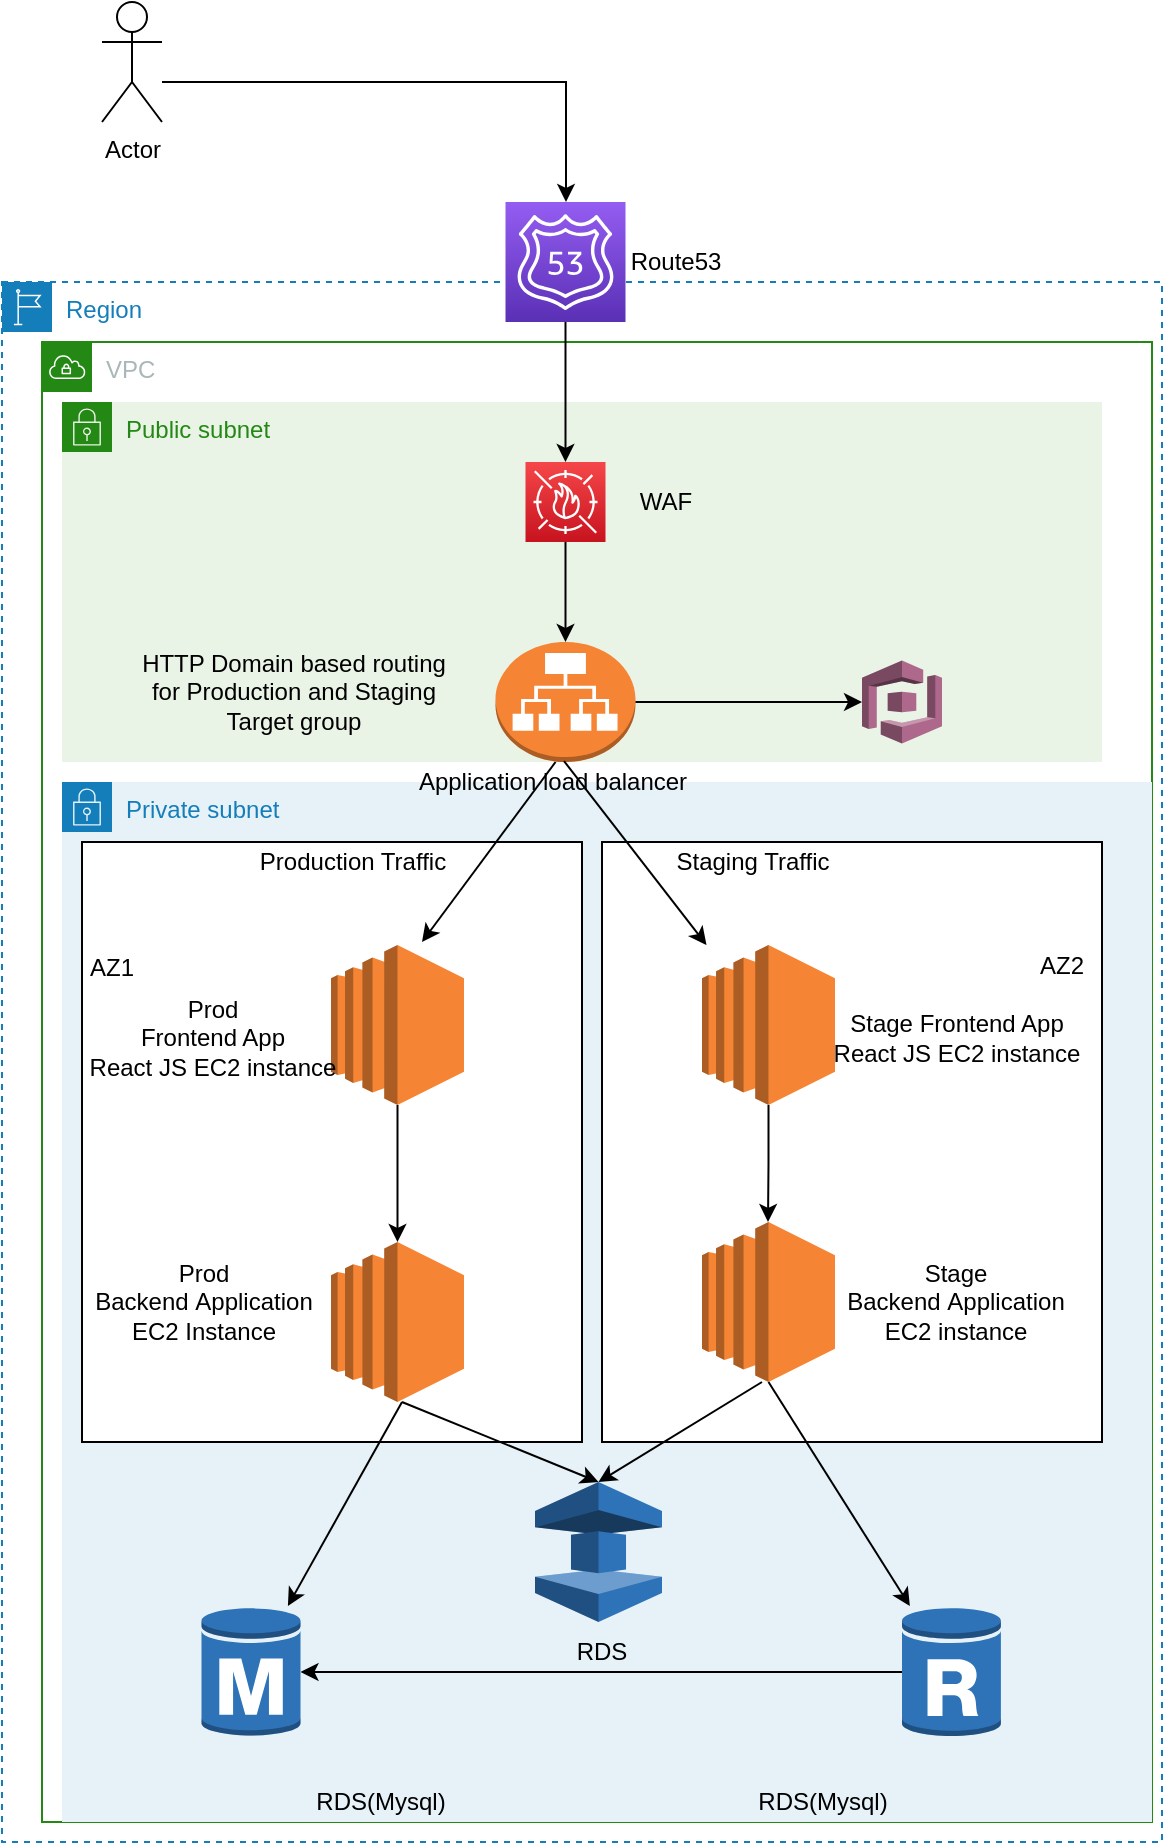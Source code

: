 <mxfile version="17.1.2" type="device"><diagram id="SXY8XiMmKAlIETdd4x62" name="Harsh"><mxGraphModel dx="2272" dy="1805" grid="1" gridSize="10" guides="1" tooltips="1" connect="1" arrows="1" fold="1" page="1" pageScale="1" pageWidth="850" pageHeight="1100" math="0" shadow="0"><root><mxCell id="gnNaXQEdxrWf7VpFW661-0"/><mxCell id="gnNaXQEdxrWf7VpFW661-1" parent="gnNaXQEdxrWf7VpFW661-0"/><mxCell id="yIE0OHiM1j3_RNA4ssFk-21" value="Region" style="points=[[0,0],[0.25,0],[0.5,0],[0.75,0],[1,0],[1,0.25],[1,0.5],[1,0.75],[1,1],[0.75,1],[0.5,1],[0.25,1],[0,1],[0,0.75],[0,0.5],[0,0.25]];outlineConnect=0;gradientColor=none;html=1;whiteSpace=wrap;fontSize=12;fontStyle=0;container=1;pointerEvents=0;collapsible=0;recursiveResize=0;shape=mxgraph.aws4.group;grIcon=mxgraph.aws4.group_region;strokeColor=#147EBA;fillColor=none;verticalAlign=top;align=left;spacingLeft=30;fontColor=#147EBA;dashed=1;" vertex="1" parent="gnNaXQEdxrWf7VpFW661-1"><mxGeometry x="-750" y="-920" width="580" height="780" as="geometry"/></mxCell><mxCell id="yIE0OHiM1j3_RNA4ssFk-22" value="VPC" style="points=[[0,0],[0.25,0],[0.5,0],[0.75,0],[1,0],[1,0.25],[1,0.5],[1,0.75],[1,1],[0.75,1],[0.5,1],[0.25,1],[0,1],[0,0.75],[0,0.5],[0,0.25]];outlineConnect=0;gradientColor=none;html=1;whiteSpace=wrap;fontSize=12;fontStyle=0;container=1;pointerEvents=0;collapsible=0;recursiveResize=0;shape=mxgraph.aws4.group;grIcon=mxgraph.aws4.group_vpc;strokeColor=#248814;fillColor=none;verticalAlign=top;align=left;spacingLeft=30;fontColor=#AAB7B8;dashed=0;" vertex="1" parent="yIE0OHiM1j3_RNA4ssFk-21"><mxGeometry x="20" y="30" width="555" height="740" as="geometry"/></mxCell><mxCell id="yIE0OHiM1j3_RNA4ssFk-25" value="Public subnet" style="points=[[0,0],[0.25,0],[0.5,0],[0.75,0],[1,0],[1,0.25],[1,0.5],[1,0.75],[1,1],[0.75,1],[0.5,1],[0.25,1],[0,1],[0,0.75],[0,0.5],[0,0.25]];outlineConnect=0;gradientColor=none;html=1;whiteSpace=wrap;fontSize=12;fontStyle=0;container=1;pointerEvents=0;collapsible=0;recursiveResize=0;shape=mxgraph.aws4.group;grIcon=mxgraph.aws4.group_security_group;grStroke=0;strokeColor=#248814;fillColor=#E9F3E6;verticalAlign=top;align=left;spacingLeft=30;fontColor=#248814;dashed=0;" vertex="1" parent="yIE0OHiM1j3_RNA4ssFk-22"><mxGeometry x="10" y="30" width="520" height="180" as="geometry"/></mxCell><mxCell id="yIE0OHiM1j3_RNA4ssFk-23" value="Private subnet" style="points=[[0,0],[0.25,0],[0.5,0],[0.75,0],[1,0],[1,0.25],[1,0.5],[1,0.75],[1,1],[0.75,1],[0.5,1],[0.25,1],[0,1],[0,0.75],[0,0.5],[0,0.25]];outlineConnect=0;gradientColor=none;html=1;whiteSpace=wrap;fontSize=12;fontStyle=0;container=1;pointerEvents=0;collapsible=0;recursiveResize=0;shape=mxgraph.aws4.group;grIcon=mxgraph.aws4.group_security_group;grStroke=0;strokeColor=#147EBA;fillColor=#E6F2F8;verticalAlign=top;align=left;spacingLeft=30;fontColor=#147EBA;dashed=0;" vertex="1" parent="yIE0OHiM1j3_RNA4ssFk-22"><mxGeometry x="10" y="220" width="545" height="520" as="geometry"/></mxCell><mxCell id="xyfa20m1eka1X40Ohe7T-33" value="" style="rounded=0;whiteSpace=wrap;html=1;" parent="yIE0OHiM1j3_RNA4ssFk-23" vertex="1"><mxGeometry x="270" y="30" width="250" height="300" as="geometry"/></mxCell><mxCell id="xyfa20m1eka1X40Ohe7T-32" value="" style="rounded=0;whiteSpace=wrap;html=1;" parent="yIE0OHiM1j3_RNA4ssFk-23" vertex="1"><mxGeometry x="10" y="30" width="250" height="300" as="geometry"/></mxCell><mxCell id="au56fe5zALeOuSNrdumo-6" value="" style="outlineConnect=0;dashed=0;verticalLabelPosition=bottom;verticalAlign=top;align=center;html=1;shape=mxgraph.aws3.application_load_balancer;fillColor=#F58534;gradientColor=none;" parent="yIE0OHiM1j3_RNA4ssFk-23" vertex="1"><mxGeometry x="216.75" y="-70" width="70" height="60" as="geometry"/></mxCell><mxCell id="au56fe5zALeOuSNrdumo-7" value="Application load balancer" style="text;html=1;align=center;verticalAlign=middle;resizable=0;points=[];autosize=1;" parent="yIE0OHiM1j3_RNA4ssFk-23" vertex="1"><mxGeometry x="170" y="-10" width="150" height="20" as="geometry"/></mxCell><mxCell id="au56fe5zALeOuSNrdumo-10" value="" style="endArrow=classic;html=1;exitX=0.429;exitY=1;exitDx=0;exitDy=0;exitPerimeter=0;" parent="yIE0OHiM1j3_RNA4ssFk-23" source="au56fe5zALeOuSNrdumo-6" edge="1"><mxGeometry width="50" height="50" relative="1" as="geometry"><mxPoint x="-100" y="30" as="sourcePoint"/><mxPoint x="180" y="80" as="targetPoint"/></mxGeometry></mxCell><mxCell id="au56fe5zALeOuSNrdumo-21" value="HTTP Domain based routing for Production and Staging Target group" style="text;html=1;strokeColor=none;fillColor=none;align=center;verticalAlign=middle;whiteSpace=wrap;rounded=0;" parent="yIE0OHiM1j3_RNA4ssFk-23" vertex="1"><mxGeometry x="31" y="-70" width="170" height="50" as="geometry"/></mxCell><mxCell id="r0flHCRjO10Zafcvvd4M-19" value="" style="edgeStyle=orthogonalEdgeStyle;rounded=0;orthogonalLoop=1;jettySize=auto;html=1;" parent="yIE0OHiM1j3_RNA4ssFk-23" source="ufBbwWNt0zJFckPdcI-L-1" target="au56fe5zALeOuSNrdumo-6" edge="1"><mxGeometry relative="1" as="geometry"/></mxCell><mxCell id="au56fe5zALeOuSNrdumo-31" value="" style="points=[[0,0,0],[0.25,0,0],[0.5,0,0],[0.75,0,0],[1,0,0],[0,1,0],[0.25,1,0],[0.5,1,0],[0.75,1,0],[1,1,0],[0,0.25,0],[0,0.5,0],[0,0.75,0],[1,0.25,0],[1,0.5,0],[1,0.75,0]];outlineConnect=0;fontColor=#232F3E;gradientColor=#945DF2;gradientDirection=north;fillColor=#5A30B5;strokeColor=#ffffff;dashed=0;verticalLabelPosition=bottom;verticalAlign=top;align=center;html=1;fontSize=12;fontStyle=0;aspect=fixed;shape=mxgraph.aws4.resourceIcon;resIcon=mxgraph.aws4.route_53;rounded=1;" parent="yIE0OHiM1j3_RNA4ssFk-23" vertex="1"><mxGeometry x="221.75" y="-290" width="60" height="60" as="geometry"/></mxCell><mxCell id="au56fe5zALeOuSNrdumo-32" value="Route53" style="text;html=1;strokeColor=none;fillColor=none;align=center;verticalAlign=middle;whiteSpace=wrap;rounded=0;" parent="yIE0OHiM1j3_RNA4ssFk-23" vertex="1"><mxGeometry x="286.75" y="-270" width="40" height="20" as="geometry"/></mxCell><mxCell id="au56fe5zALeOuSNrdumo-79" value="Production Traffic" style="text;html=1;align=center;verticalAlign=middle;resizable=0;points=[];autosize=1;" parent="yIE0OHiM1j3_RNA4ssFk-23" vertex="1"><mxGeometry x="90" y="30" width="110" height="20" as="geometry"/></mxCell><mxCell id="r0flHCRjO10Zafcvvd4M-1" value="" style="outlineConnect=0;dashed=0;verticalLabelPosition=bottom;verticalAlign=top;align=center;html=1;shape=mxgraph.aws3.ec2;fillColor=#F58534;gradientColor=none;" parent="yIE0OHiM1j3_RNA4ssFk-23" vertex="1"><mxGeometry x="134.5" y="81.5" width="66.5" height="80" as="geometry"/></mxCell><mxCell id="r0flHCRjO10Zafcvvd4M-2" value="Prod &lt;br&gt;Frontend App&lt;br&gt;React JS EC2 instance&lt;br&gt;" style="text;html=1;align=center;verticalAlign=middle;resizable=0;points=[];autosize=1;strokeColor=none;fillColor=none;" parent="yIE0OHiM1j3_RNA4ssFk-23" vertex="1"><mxGeometry x="5" y="103" width="140" height="50" as="geometry"/></mxCell><mxCell id="r0flHCRjO10Zafcvvd4M-5" value="" style="outlineConnect=0;dashed=0;verticalLabelPosition=bottom;verticalAlign=top;align=center;html=1;shape=mxgraph.aws3.elasticache;fillColor=#2E73B8;gradientColor=none;" parent="yIE0OHiM1j3_RNA4ssFk-23" vertex="1"><mxGeometry x="236.5" y="350" width="63.5" height="70" as="geometry"/></mxCell><mxCell id="r0flHCRjO10Zafcvvd4M-10" value="RDS(Mysql)" style="text;html=1;align=center;verticalAlign=middle;resizable=0;points=[];autosize=1;strokeColor=none;fillColor=none;" parent="yIE0OHiM1j3_RNA4ssFk-23" vertex="1"><mxGeometry x="119.25" y="500" width="80" height="20" as="geometry"/></mxCell><mxCell id="r0flHCRjO10Zafcvvd4M-11" value="RDS(Mysql)" style="text;html=1;align=center;verticalAlign=middle;resizable=0;points=[];autosize=1;strokeColor=none;fillColor=none;" parent="yIE0OHiM1j3_RNA4ssFk-23" vertex="1"><mxGeometry x="340" y="500" width="80" height="20" as="geometry"/></mxCell><mxCell id="r0flHCRjO10Zafcvvd4M-4" value="" style="outlineConnect=0;dashed=0;verticalLabelPosition=bottom;verticalAlign=top;align=center;html=1;shape=mxgraph.aws3.ec2;fillColor=#F58534;gradientColor=none;" parent="yIE0OHiM1j3_RNA4ssFk-23" vertex="1"><mxGeometry x="134.5" y="230" width="66.5" height="80" as="geometry"/></mxCell><mxCell id="r0flHCRjO10Zafcvvd4M-22" value="" style="edgeStyle=orthogonalEdgeStyle;rounded=0;orthogonalLoop=1;jettySize=auto;html=1;" parent="yIE0OHiM1j3_RNA4ssFk-23" source="r0flHCRjO10Zafcvvd4M-1" target="r0flHCRjO10Zafcvvd4M-4" edge="1"><mxGeometry relative="1" as="geometry"><Array as="points"><mxPoint x="200" y="270"/></Array></mxGeometry></mxCell><mxCell id="xyfa20m1eka1X40Ohe7T-26" value="" style="edgeStyle=orthogonalEdgeStyle;rounded=0;orthogonalLoop=1;jettySize=auto;html=1;" parent="yIE0OHiM1j3_RNA4ssFk-23" source="xyfa20m1eka1X40Ohe7T-8" edge="1"><mxGeometry relative="1" as="geometry"><mxPoint x="353" y="220" as="targetPoint"/></mxGeometry></mxCell><mxCell id="xyfa20m1eka1X40Ohe7T-8" value="" style="outlineConnect=0;dashed=0;verticalLabelPosition=bottom;verticalAlign=top;align=center;html=1;shape=mxgraph.aws3.ec2;fillColor=#F58534;gradientColor=none;" parent="yIE0OHiM1j3_RNA4ssFk-23" vertex="1"><mxGeometry x="320" y="81.5" width="66.5" height="80" as="geometry"/></mxCell><mxCell id="xyfa20m1eka1X40Ohe7T-19" value="Stage Frontend App&lt;br&gt;React JS EC2 instance&lt;br&gt;" style="text;html=1;align=center;verticalAlign=middle;resizable=0;points=[];autosize=1;strokeColor=none;fillColor=none;" parent="yIE0OHiM1j3_RNA4ssFk-23" vertex="1"><mxGeometry x="376.5" y="113" width="140" height="30" as="geometry"/></mxCell><mxCell id="xyfa20m1eka1X40Ohe7T-20" value="" style="outlineConnect=0;dashed=0;verticalLabelPosition=bottom;verticalAlign=top;align=center;html=1;shape=mxgraph.aws3.ec2;fillColor=#F58534;gradientColor=none;" parent="yIE0OHiM1j3_RNA4ssFk-23" vertex="1"><mxGeometry x="320" y="220" width="66.5" height="80" as="geometry"/></mxCell><mxCell id="xyfa20m1eka1X40Ohe7T-21" value="Stage &lt;br&gt;Backend&amp;nbsp;Application EC2 instance&lt;br&gt;" style="text;html=1;strokeColor=none;fillColor=none;align=center;verticalAlign=middle;whiteSpace=wrap;rounded=0;" parent="yIE0OHiM1j3_RNA4ssFk-23" vertex="1"><mxGeometry x="382.5" y="250" width="128" height="20" as="geometry"/></mxCell><mxCell id="xyfa20m1eka1X40Ohe7T-24" value="" style="endArrow=classic;html=1;exitX=0.54;exitY=-0.024;exitDx=0;exitDy=0;exitPerimeter=0;" parent="yIE0OHiM1j3_RNA4ssFk-23" target="xyfa20m1eka1X40Ohe7T-8" edge="1" source="au56fe5zALeOuSNrdumo-7"><mxGeometry width="50" height="50" relative="1" as="geometry"><mxPoint x="256.78" as="sourcePoint"/><mxPoint x="190" y="90" as="targetPoint"/></mxGeometry></mxCell><mxCell id="xyfa20m1eka1X40Ohe7T-25" value="" style="endArrow=classic;html=1;exitX=0.5;exitY=1;exitDx=0;exitDy=0;exitPerimeter=0;" parent="yIE0OHiM1j3_RNA4ssFk-23" source="xyfa20m1eka1X40Ohe7T-20" target="yIE0OHiM1j3_RNA4ssFk-6" edge="1"><mxGeometry width="50" height="50" relative="1" as="geometry"><mxPoint x="177.75" y="320" as="sourcePoint"/><mxPoint x="330" y="420" as="targetPoint"/></mxGeometry></mxCell><mxCell id="xyfa20m1eka1X40Ohe7T-28" value="Staging Traffic" style="text;html=1;align=center;verticalAlign=middle;resizable=0;points=[];autosize=1;" parent="yIE0OHiM1j3_RNA4ssFk-23" vertex="1"><mxGeometry x="300" y="30" width="90" height="20" as="geometry"/></mxCell><mxCell id="xyfa20m1eka1X40Ohe7T-31" value="Prod&lt;br&gt;Backend&amp;nbsp;Application EC2 Instance&lt;br&gt;" style="text;html=1;strokeColor=none;fillColor=none;align=center;verticalAlign=middle;whiteSpace=wrap;rounded=0;" parent="yIE0OHiM1j3_RNA4ssFk-23" vertex="1"><mxGeometry x="6.5" y="250" width="128" height="20" as="geometry"/></mxCell><mxCell id="ufBbwWNt0zJFckPdcI-L-1" value="" style="points=[[0,0,0],[0.25,0,0],[0.5,0,0],[0.75,0,0],[1,0,0],[0,1,0],[0.25,1,0],[0.5,1,0],[0.75,1,0],[1,1,0],[0,0.25,0],[0,0.5,0],[0,0.75,0],[1,0.25,0],[1,0.5,0],[1,0.75,0]];outlineConnect=0;fontColor=#232F3E;gradientColor=#F54749;gradientDirection=north;fillColor=#C7131F;strokeColor=#ffffff;dashed=0;verticalLabelPosition=bottom;verticalAlign=top;align=center;html=1;fontSize=12;fontStyle=0;aspect=fixed;shape=mxgraph.aws4.resourceIcon;resIcon=mxgraph.aws4.waf;" parent="yIE0OHiM1j3_RNA4ssFk-23" vertex="1"><mxGeometry x="231.75" y="-160" width="40" height="40" as="geometry"/></mxCell><mxCell id="YGL7F4PTUgdZGw9qt0dX-0" value="" style="edgeStyle=orthogonalEdgeStyle;rounded=0;orthogonalLoop=1;jettySize=auto;html=1;" parent="yIE0OHiM1j3_RNA4ssFk-23" source="au56fe5zALeOuSNrdumo-31" target="ufBbwWNt0zJFckPdcI-L-1" edge="1"><mxGeometry relative="1" as="geometry"><mxPoint x="251.75" y="-230" as="sourcePoint"/><mxPoint x="251.75" y="-70" as="targetPoint"/></mxGeometry></mxCell><mxCell id="YGL7F4PTUgdZGw9qt0dX-1" value="WAF" style="text;html=1;strokeColor=none;fillColor=none;align=center;verticalAlign=middle;whiteSpace=wrap;rounded=0;" parent="yIE0OHiM1j3_RNA4ssFk-23" vertex="1"><mxGeometry x="281.75" y="-150" width="40" height="20" as="geometry"/></mxCell><mxCell id="YGL7F4PTUgdZGw9qt0dX-2" value="AZ1" style="text;html=1;strokeColor=none;fillColor=none;align=center;verticalAlign=middle;whiteSpace=wrap;rounded=0;" parent="yIE0OHiM1j3_RNA4ssFk-23" vertex="1"><mxGeometry x="5" y="83" width="40" height="20" as="geometry"/></mxCell><mxCell id="YGL7F4PTUgdZGw9qt0dX-3" value="AZ2" style="text;html=1;strokeColor=none;fillColor=none;align=center;verticalAlign=middle;whiteSpace=wrap;rounded=0;" parent="yIE0OHiM1j3_RNA4ssFk-23" vertex="1"><mxGeometry x="480" y="81.5" width="40" height="20" as="geometry"/></mxCell><mxCell id="yIE0OHiM1j3_RNA4ssFk-0" value="" style="outlineConnect=0;dashed=0;verticalLabelPosition=bottom;verticalAlign=top;align=center;html=1;shape=mxgraph.aws3.cognito;fillColor=#AD688B;gradientColor=none;" vertex="1" parent="yIE0OHiM1j3_RNA4ssFk-23"><mxGeometry x="400" y="-60.75" width="40" height="41.5" as="geometry"/></mxCell><mxCell id="yIE0OHiM1j3_RNA4ssFk-1" value="" style="edgeStyle=orthogonalEdgeStyle;rounded=0;orthogonalLoop=1;jettySize=auto;html=1;" edge="1" parent="yIE0OHiM1j3_RNA4ssFk-23" source="au56fe5zALeOuSNrdumo-6" target="yIE0OHiM1j3_RNA4ssFk-0"><mxGeometry relative="1" as="geometry"/></mxCell><mxCell id="yIE0OHiM1j3_RNA4ssFk-6" value="" style="outlineConnect=0;dashed=0;verticalLabelPosition=bottom;verticalAlign=top;align=center;html=1;shape=mxgraph.aws3.rds_db_instance_read_replica;fillColor=#2E73B8;gradientColor=none;" vertex="1" parent="yIE0OHiM1j3_RNA4ssFk-23"><mxGeometry x="420" y="412" width="49.5" height="66" as="geometry"/></mxCell><mxCell id="yIE0OHiM1j3_RNA4ssFk-9" value="" style="outlineConnect=0;dashed=0;verticalLabelPosition=bottom;verticalAlign=top;align=center;html=1;shape=mxgraph.aws3.rds_db_instance;fillColor=#2E73B8;gradientColor=none;" vertex="1" parent="yIE0OHiM1j3_RNA4ssFk-23"><mxGeometry x="69.75" y="412" width="49.5" height="66" as="geometry"/></mxCell><mxCell id="yIE0OHiM1j3_RNA4ssFk-20" value="" style="edgeStyle=orthogonalEdgeStyle;rounded=0;orthogonalLoop=1;jettySize=auto;html=1;" edge="1" parent="yIE0OHiM1j3_RNA4ssFk-23" source="yIE0OHiM1j3_RNA4ssFk-6" target="yIE0OHiM1j3_RNA4ssFk-9"><mxGeometry relative="1" as="geometry"/></mxCell><mxCell id="yIE0OHiM1j3_RNA4ssFk-16" value="" style="endArrow=classic;html=1;exitX=0.429;exitY=1;exitDx=0;exitDy=0;exitPerimeter=0;entryX=0.5;entryY=0;entryDx=0;entryDy=0;entryPerimeter=0;" edge="1" parent="yIE0OHiM1j3_RNA4ssFk-23" target="r0flHCRjO10Zafcvvd4M-5"><mxGeometry width="50" height="50" relative="1" as="geometry"><mxPoint x="170.0" y="310" as="sourcePoint"/><mxPoint x="234.71" y="391.5" as="targetPoint"/></mxGeometry></mxCell><mxCell id="yIE0OHiM1j3_RNA4ssFk-17" value="" style="endArrow=classic;html=1;entryX=0.5;entryY=0;entryDx=0;entryDy=0;entryPerimeter=0;" edge="1" parent="yIE0OHiM1j3_RNA4ssFk-23" target="r0flHCRjO10Zafcvvd4M-5"><mxGeometry width="50" height="50" relative="1" as="geometry"><mxPoint x="350" y="300" as="sourcePoint"/><mxPoint x="273.5" y="370" as="targetPoint"/></mxGeometry></mxCell><mxCell id="yIE0OHiM1j3_RNA4ssFk-18" value="RDS" style="text;html=1;strokeColor=none;fillColor=none;align=center;verticalAlign=middle;whiteSpace=wrap;rounded=0;" vertex="1" parent="yIE0OHiM1j3_RNA4ssFk-23"><mxGeometry x="240" y="420" width="60" height="30" as="geometry"/></mxCell><mxCell id="yIE0OHiM1j3_RNA4ssFk-19" value="" style="endArrow=classic;html=1;exitX=0.5;exitY=1;exitDx=0;exitDy=0;exitPerimeter=0;" edge="1" parent="yIE0OHiM1j3_RNA4ssFk-23" target="yIE0OHiM1j3_RNA4ssFk-9"><mxGeometry width="50" height="50" relative="1" as="geometry"><mxPoint x="170" y="310" as="sourcePoint"/><mxPoint x="187.546" y="440" as="targetPoint"/></mxGeometry></mxCell><mxCell id="au56fe5zALeOuSNrdumo-0" value="Actor" style="shape=umlActor;verticalLabelPosition=bottom;verticalAlign=top;html=1;outlineConnect=0;" parent="gnNaXQEdxrWf7VpFW661-1" vertex="1"><mxGeometry x="-700" y="-1060" width="30" height="60" as="geometry"/></mxCell><mxCell id="r0flHCRjO10Zafcvvd4M-16" value="" style="edgeStyle=orthogonalEdgeStyle;rounded=0;orthogonalLoop=1;jettySize=auto;html=1;" parent="gnNaXQEdxrWf7VpFW661-1" source="au56fe5zALeOuSNrdumo-0" target="au56fe5zALeOuSNrdumo-31" edge="1"><mxGeometry relative="1" as="geometry"><mxPoint x="-520" y="-860" as="targetPoint"/><Array as="points"><mxPoint x="-468" y="-1020"/></Array></mxGeometry></mxCell></root></mxGraphModel></diagram></mxfile>
